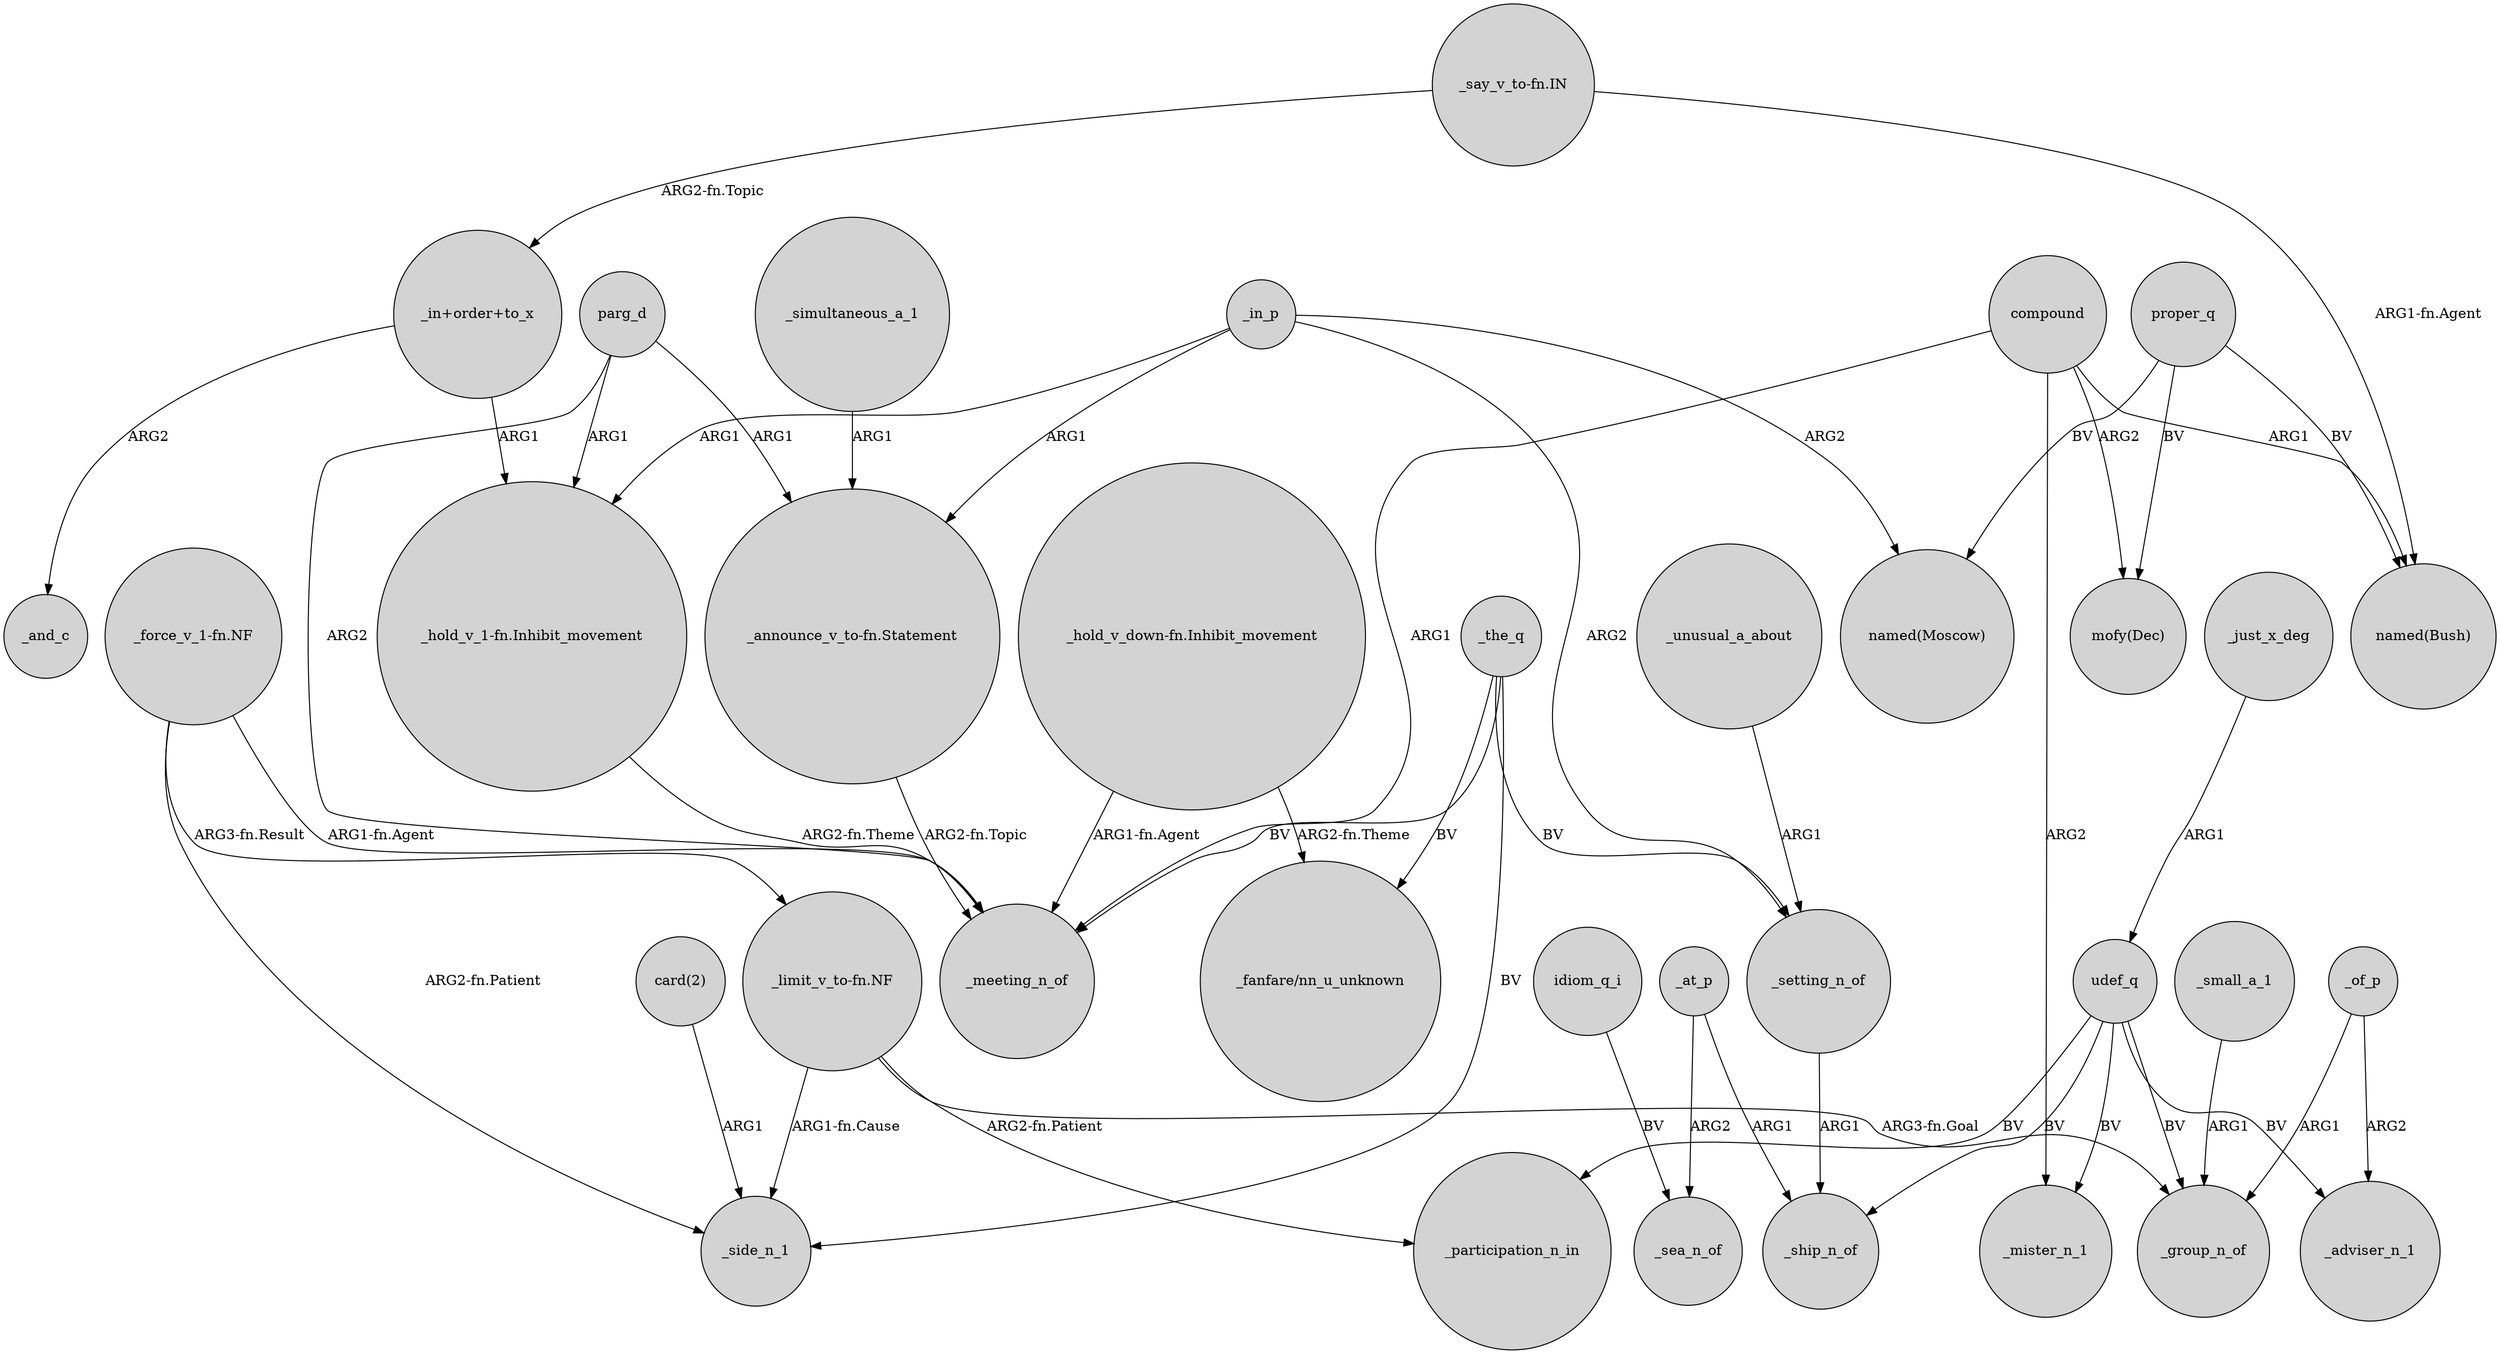 digraph {
	node [shape=circle style=filled]
	_in_p -> "_announce_v_to-fn.Statement" [label=ARG1]
	idiom_q_i -> _sea_n_of [label=BV]
	proper_q -> "named(Moscow)" [label=BV]
	_just_x_deg -> udef_q [label=ARG1]
	"_force_v_1-fn.NF" -> "_limit_v_to-fn.NF" [label="ARG3-fn.Result"]
	_in_p -> _setting_n_of [label=ARG2]
	udef_q -> _ship_n_of [label=BV]
	_in_p -> "_hold_v_1-fn.Inhibit_movement" [label=ARG1]
	_at_p -> _ship_n_of [label=ARG1]
	parg_d -> _meeting_n_of [label=ARG2]
	_the_q -> _side_n_1 [label=BV]
	proper_q -> "mofy(Dec)" [label=BV]
	"_announce_v_to-fn.Statement" -> _meeting_n_of [label="ARG2-fn.Topic"]
	_the_q -> _meeting_n_of [label=BV]
	compound -> _mister_n_1 [label=ARG2]
	"_hold_v_down-fn.Inhibit_movement" -> _meeting_n_of [label="ARG1-fn.Agent"]
	udef_q -> _mister_n_1 [label=BV]
	_at_p -> _sea_n_of [label=ARG2]
	"_hold_v_down-fn.Inhibit_movement" -> "_fanfare/nn_u_unknown" [label="ARG2-fn.Theme"]
	_small_a_1 -> _group_n_of [label=ARG1]
	_of_p -> _group_n_of [label=ARG1]
	"_limit_v_to-fn.NF" -> _group_n_of [label="ARG3-fn.Goal"]
	udef_q -> _adviser_n_1 [label=BV]
	"_force_v_1-fn.NF" -> _meeting_n_of [label="ARG1-fn.Agent"]
	_in_p -> "named(Moscow)" [label=ARG2]
	"_say_v_to-fn.IN" -> "_in+order+to_x" [label="ARG2-fn.Topic"]
	compound -> _meeting_n_of [label=ARG1]
	_unusual_a_about -> _setting_n_of [label=ARG1]
	"_force_v_1-fn.NF" -> _side_n_1 [label="ARG2-fn.Patient"]
	parg_d -> "_announce_v_to-fn.Statement" [label=ARG1]
	"card(2)" -> _side_n_1 [label=ARG1]
	_setting_n_of -> _ship_n_of [label=ARG1]
	"_limit_v_to-fn.NF" -> _side_n_1 [label="ARG1-fn.Cause"]
	"_hold_v_1-fn.Inhibit_movement" -> _meeting_n_of [label="ARG2-fn.Theme"]
	_simultaneous_a_1 -> "_announce_v_to-fn.Statement" [label=ARG1]
	parg_d -> "_hold_v_1-fn.Inhibit_movement" [label=ARG1]
	"_limit_v_to-fn.NF" -> _participation_n_in [label="ARG2-fn.Patient"]
	proper_q -> "named(Bush)" [label=BV]
	_the_q -> _setting_n_of [label=BV]
	_of_p -> _adviser_n_1 [label=ARG2]
	"_in+order+to_x" -> "_hold_v_1-fn.Inhibit_movement" [label=ARG1]
	_the_q -> "_fanfare/nn_u_unknown" [label=BV]
	"_in+order+to_x" -> _and_c [label=ARG2]
	udef_q -> _participation_n_in [label=BV]
	"_say_v_to-fn.IN" -> "named(Bush)" [label="ARG1-fn.Agent"]
	udef_q -> _group_n_of [label=BV]
	compound -> "mofy(Dec)" [label=ARG2]
	compound -> "named(Bush)" [label=ARG1]
}
